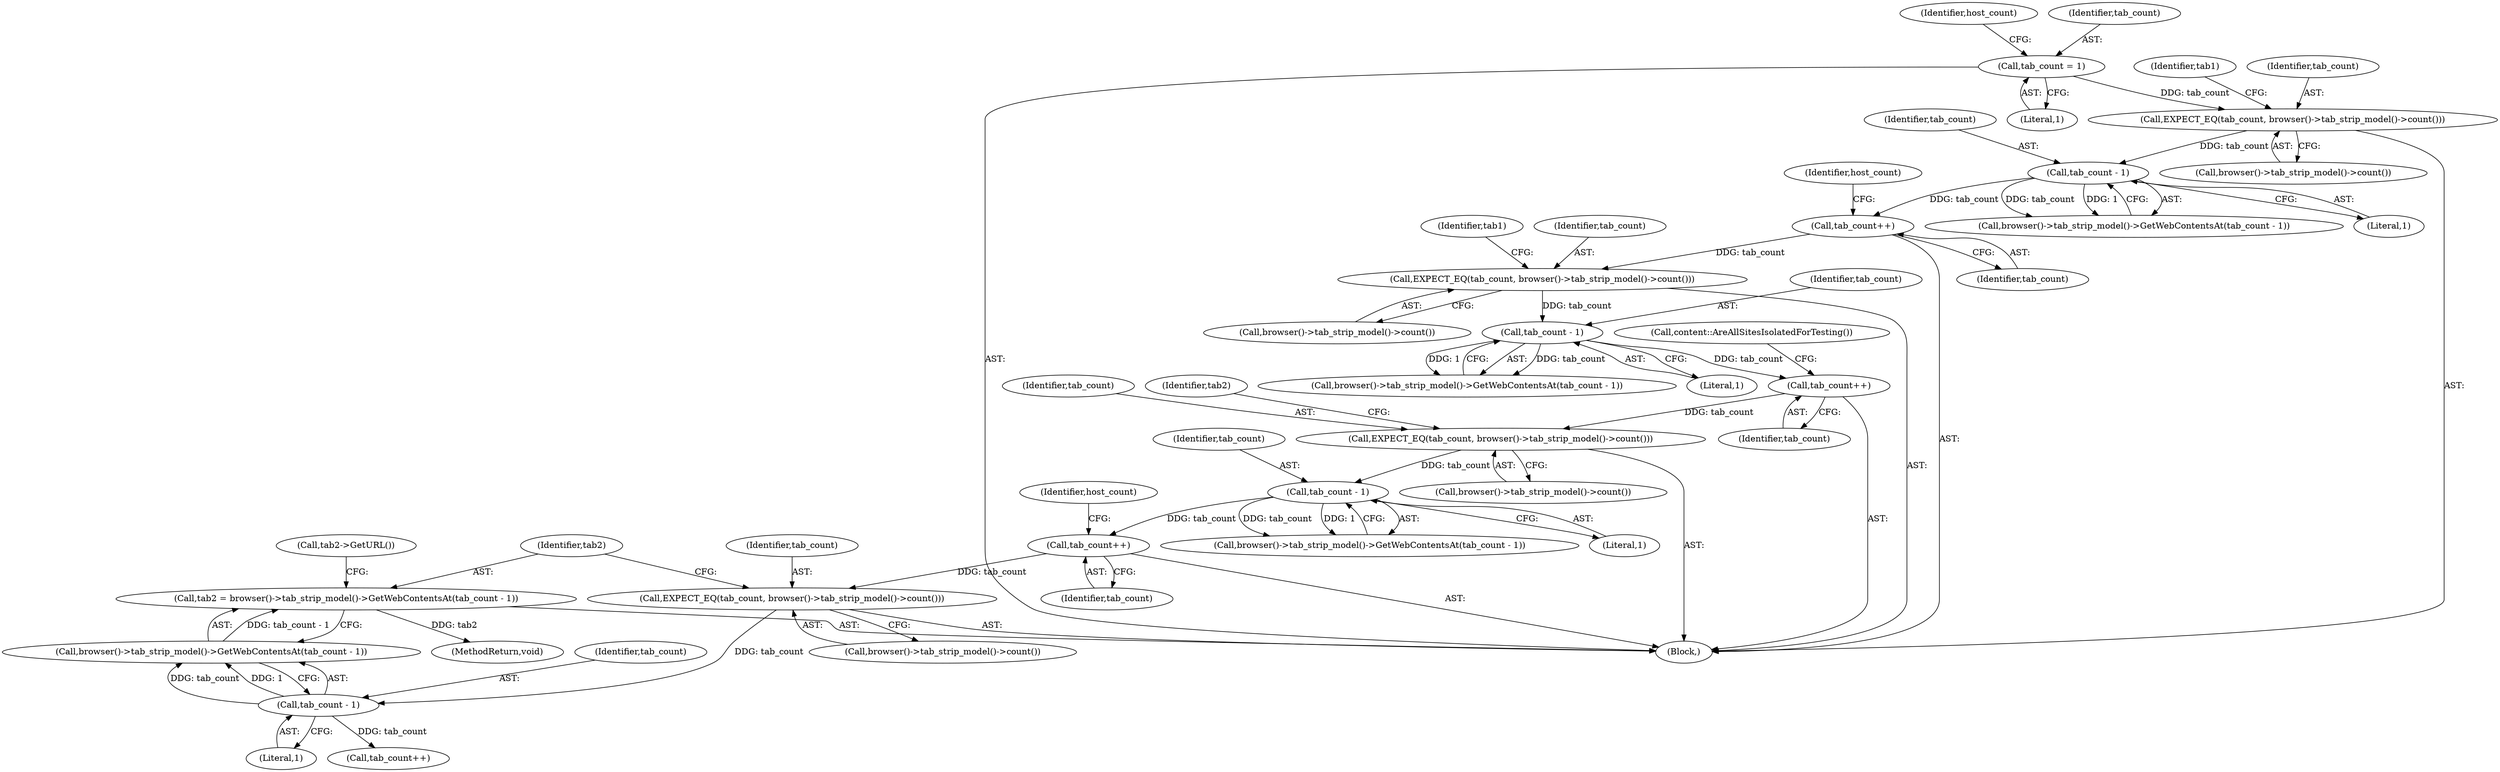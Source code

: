 digraph "0_Chrome_1f5ad409dbf5334523931df37598ea49e9849c87@pointer" {
"1000240" [label="(Call,tab2 = browser()->tab_strip_model()->GetWebContentsAt(tab_count - 1))"];
"1000242" [label="(Call,browser()->tab_strip_model()->GetWebContentsAt(tab_count - 1))"];
"1000243" [label="(Call,tab_count - 1)"];
"1000237" [label="(Call,EXPECT_EQ(tab_count, browser()->tab_strip_model()->count()))"];
"1000233" [label="(Call,tab_count++)"];
"1000209" [label="(Call,tab_count - 1)"];
"1000203" [label="(Call,EXPECT_EQ(tab_count, browser()->tab_strip_model()->count()))"];
"1000197" [label="(Call,tab_count++)"];
"1000176" [label="(Call,tab_count - 1)"];
"1000170" [label="(Call,EXPECT_EQ(tab_count, browser()->tab_strip_model()->count()))"];
"1000166" [label="(Call,tab_count++)"];
"1000148" [label="(Call,tab_count - 1)"];
"1000142" [label="(Call,EXPECT_EQ(tab_count, browser()->tab_strip_model()->count()))"];
"1000105" [label="(Call,tab_count = 1)"];
"1000244" [label="(Identifier,tab_count)"];
"1000175" [label="(Call,browser()->tab_strip_model()->GetWebContentsAt(tab_count - 1))"];
"1000142" [label="(Call,EXPECT_EQ(tab_count, browser()->tab_strip_model()->count()))"];
"1000205" [label="(Call,browser()->tab_strip_model()->count())"];
"1000237" [label="(Call,EXPECT_EQ(tab_count, browser()->tab_strip_model()->count()))"];
"1000105" [label="(Call,tab_count = 1)"];
"1000200" [label="(Call,content::AreAllSitesIsolatedForTesting())"];
"1000110" [label="(Identifier,host_count)"];
"1000103" [label="(Block,)"];
"1000242" [label="(Call,browser()->tab_strip_model()->GetWebContentsAt(tab_count - 1))"];
"1000203" [label="(Call,EXPECT_EQ(tab_count, browser()->tab_strip_model()->count()))"];
"1000170" [label="(Call,EXPECT_EQ(tab_count, browser()->tab_strip_model()->count()))"];
"1000176" [label="(Call,tab_count - 1)"];
"1000177" [label="(Identifier,tab_count)"];
"1000172" [label="(Call,browser()->tab_strip_model()->count())"];
"1000150" [label="(Literal,1)"];
"1000233" [label="(Call,tab_count++)"];
"1000239" [label="(Call,browser()->tab_strip_model()->count())"];
"1000147" [label="(Call,browser()->tab_strip_model()->GetWebContentsAt(tab_count - 1))"];
"1000174" [label="(Identifier,tab1)"];
"1000169" [label="(Identifier,host_count)"];
"1000209" [label="(Call,tab_count - 1)"];
"1000106" [label="(Identifier,tab_count)"];
"1000240" [label="(Call,tab2 = browser()->tab_strip_model()->GetWebContentsAt(tab_count - 1))"];
"1000290" [label="(MethodReturn,void)"];
"1000198" [label="(Identifier,tab_count)"];
"1000107" [label="(Literal,1)"];
"1000211" [label="(Literal,1)"];
"1000197" [label="(Call,tab_count++)"];
"1000149" [label="(Identifier,tab_count)"];
"1000207" [label="(Identifier,tab2)"];
"1000238" [label="(Identifier,tab_count)"];
"1000178" [label="(Literal,1)"];
"1000241" [label="(Identifier,tab2)"];
"1000167" [label="(Identifier,tab_count)"];
"1000204" [label="(Identifier,tab_count)"];
"1000236" [label="(Identifier,host_count)"];
"1000247" [label="(Call,tab2->GetURL())"];
"1000234" [label="(Identifier,tab_count)"];
"1000148" [label="(Call,tab_count - 1)"];
"1000171" [label="(Identifier,tab_count)"];
"1000146" [label="(Identifier,tab1)"];
"1000166" [label="(Call,tab_count++)"];
"1000143" [label="(Identifier,tab_count)"];
"1000245" [label="(Literal,1)"];
"1000243" [label="(Call,tab_count - 1)"];
"1000208" [label="(Call,browser()->tab_strip_model()->GetWebContentsAt(tab_count - 1))"];
"1000262" [label="(Call,tab_count++)"];
"1000210" [label="(Identifier,tab_count)"];
"1000144" [label="(Call,browser()->tab_strip_model()->count())"];
"1000240" -> "1000103"  [label="AST: "];
"1000240" -> "1000242"  [label="CFG: "];
"1000241" -> "1000240"  [label="AST: "];
"1000242" -> "1000240"  [label="AST: "];
"1000247" -> "1000240"  [label="CFG: "];
"1000240" -> "1000290"  [label="DDG: tab2"];
"1000242" -> "1000240"  [label="DDG: tab_count - 1"];
"1000242" -> "1000243"  [label="CFG: "];
"1000243" -> "1000242"  [label="AST: "];
"1000243" -> "1000242"  [label="DDG: tab_count"];
"1000243" -> "1000242"  [label="DDG: 1"];
"1000243" -> "1000245"  [label="CFG: "];
"1000244" -> "1000243"  [label="AST: "];
"1000245" -> "1000243"  [label="AST: "];
"1000237" -> "1000243"  [label="DDG: tab_count"];
"1000243" -> "1000262"  [label="DDG: tab_count"];
"1000237" -> "1000103"  [label="AST: "];
"1000237" -> "1000239"  [label="CFG: "];
"1000238" -> "1000237"  [label="AST: "];
"1000239" -> "1000237"  [label="AST: "];
"1000241" -> "1000237"  [label="CFG: "];
"1000233" -> "1000237"  [label="DDG: tab_count"];
"1000233" -> "1000103"  [label="AST: "];
"1000233" -> "1000234"  [label="CFG: "];
"1000234" -> "1000233"  [label="AST: "];
"1000236" -> "1000233"  [label="CFG: "];
"1000209" -> "1000233"  [label="DDG: tab_count"];
"1000209" -> "1000208"  [label="AST: "];
"1000209" -> "1000211"  [label="CFG: "];
"1000210" -> "1000209"  [label="AST: "];
"1000211" -> "1000209"  [label="AST: "];
"1000208" -> "1000209"  [label="CFG: "];
"1000209" -> "1000208"  [label="DDG: tab_count"];
"1000209" -> "1000208"  [label="DDG: 1"];
"1000203" -> "1000209"  [label="DDG: tab_count"];
"1000203" -> "1000103"  [label="AST: "];
"1000203" -> "1000205"  [label="CFG: "];
"1000204" -> "1000203"  [label="AST: "];
"1000205" -> "1000203"  [label="AST: "];
"1000207" -> "1000203"  [label="CFG: "];
"1000197" -> "1000203"  [label="DDG: tab_count"];
"1000197" -> "1000103"  [label="AST: "];
"1000197" -> "1000198"  [label="CFG: "];
"1000198" -> "1000197"  [label="AST: "];
"1000200" -> "1000197"  [label="CFG: "];
"1000176" -> "1000197"  [label="DDG: tab_count"];
"1000176" -> "1000175"  [label="AST: "];
"1000176" -> "1000178"  [label="CFG: "];
"1000177" -> "1000176"  [label="AST: "];
"1000178" -> "1000176"  [label="AST: "];
"1000175" -> "1000176"  [label="CFG: "];
"1000176" -> "1000175"  [label="DDG: tab_count"];
"1000176" -> "1000175"  [label="DDG: 1"];
"1000170" -> "1000176"  [label="DDG: tab_count"];
"1000170" -> "1000103"  [label="AST: "];
"1000170" -> "1000172"  [label="CFG: "];
"1000171" -> "1000170"  [label="AST: "];
"1000172" -> "1000170"  [label="AST: "];
"1000174" -> "1000170"  [label="CFG: "];
"1000166" -> "1000170"  [label="DDG: tab_count"];
"1000166" -> "1000103"  [label="AST: "];
"1000166" -> "1000167"  [label="CFG: "];
"1000167" -> "1000166"  [label="AST: "];
"1000169" -> "1000166"  [label="CFG: "];
"1000148" -> "1000166"  [label="DDG: tab_count"];
"1000148" -> "1000147"  [label="AST: "];
"1000148" -> "1000150"  [label="CFG: "];
"1000149" -> "1000148"  [label="AST: "];
"1000150" -> "1000148"  [label="AST: "];
"1000147" -> "1000148"  [label="CFG: "];
"1000148" -> "1000147"  [label="DDG: tab_count"];
"1000148" -> "1000147"  [label="DDG: 1"];
"1000142" -> "1000148"  [label="DDG: tab_count"];
"1000142" -> "1000103"  [label="AST: "];
"1000142" -> "1000144"  [label="CFG: "];
"1000143" -> "1000142"  [label="AST: "];
"1000144" -> "1000142"  [label="AST: "];
"1000146" -> "1000142"  [label="CFG: "];
"1000105" -> "1000142"  [label="DDG: tab_count"];
"1000105" -> "1000103"  [label="AST: "];
"1000105" -> "1000107"  [label="CFG: "];
"1000106" -> "1000105"  [label="AST: "];
"1000107" -> "1000105"  [label="AST: "];
"1000110" -> "1000105"  [label="CFG: "];
}
